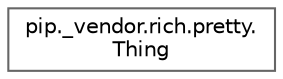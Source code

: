 digraph "Graphical Class Hierarchy"
{
 // LATEX_PDF_SIZE
  bgcolor="transparent";
  edge [fontname=Helvetica,fontsize=10,labelfontname=Helvetica,labelfontsize=10];
  node [fontname=Helvetica,fontsize=10,shape=box,height=0.2,width=0.4];
  rankdir="LR";
  Node0 [id="Node000000",label="pip._vendor.rich.pretty.\lThing",height=0.2,width=0.4,color="grey40", fillcolor="white", style="filled",URL="$dc/d46/classpip_1_1__vendor_1_1rich_1_1pretty_1_1Thing.html",tooltip=" "];
}

